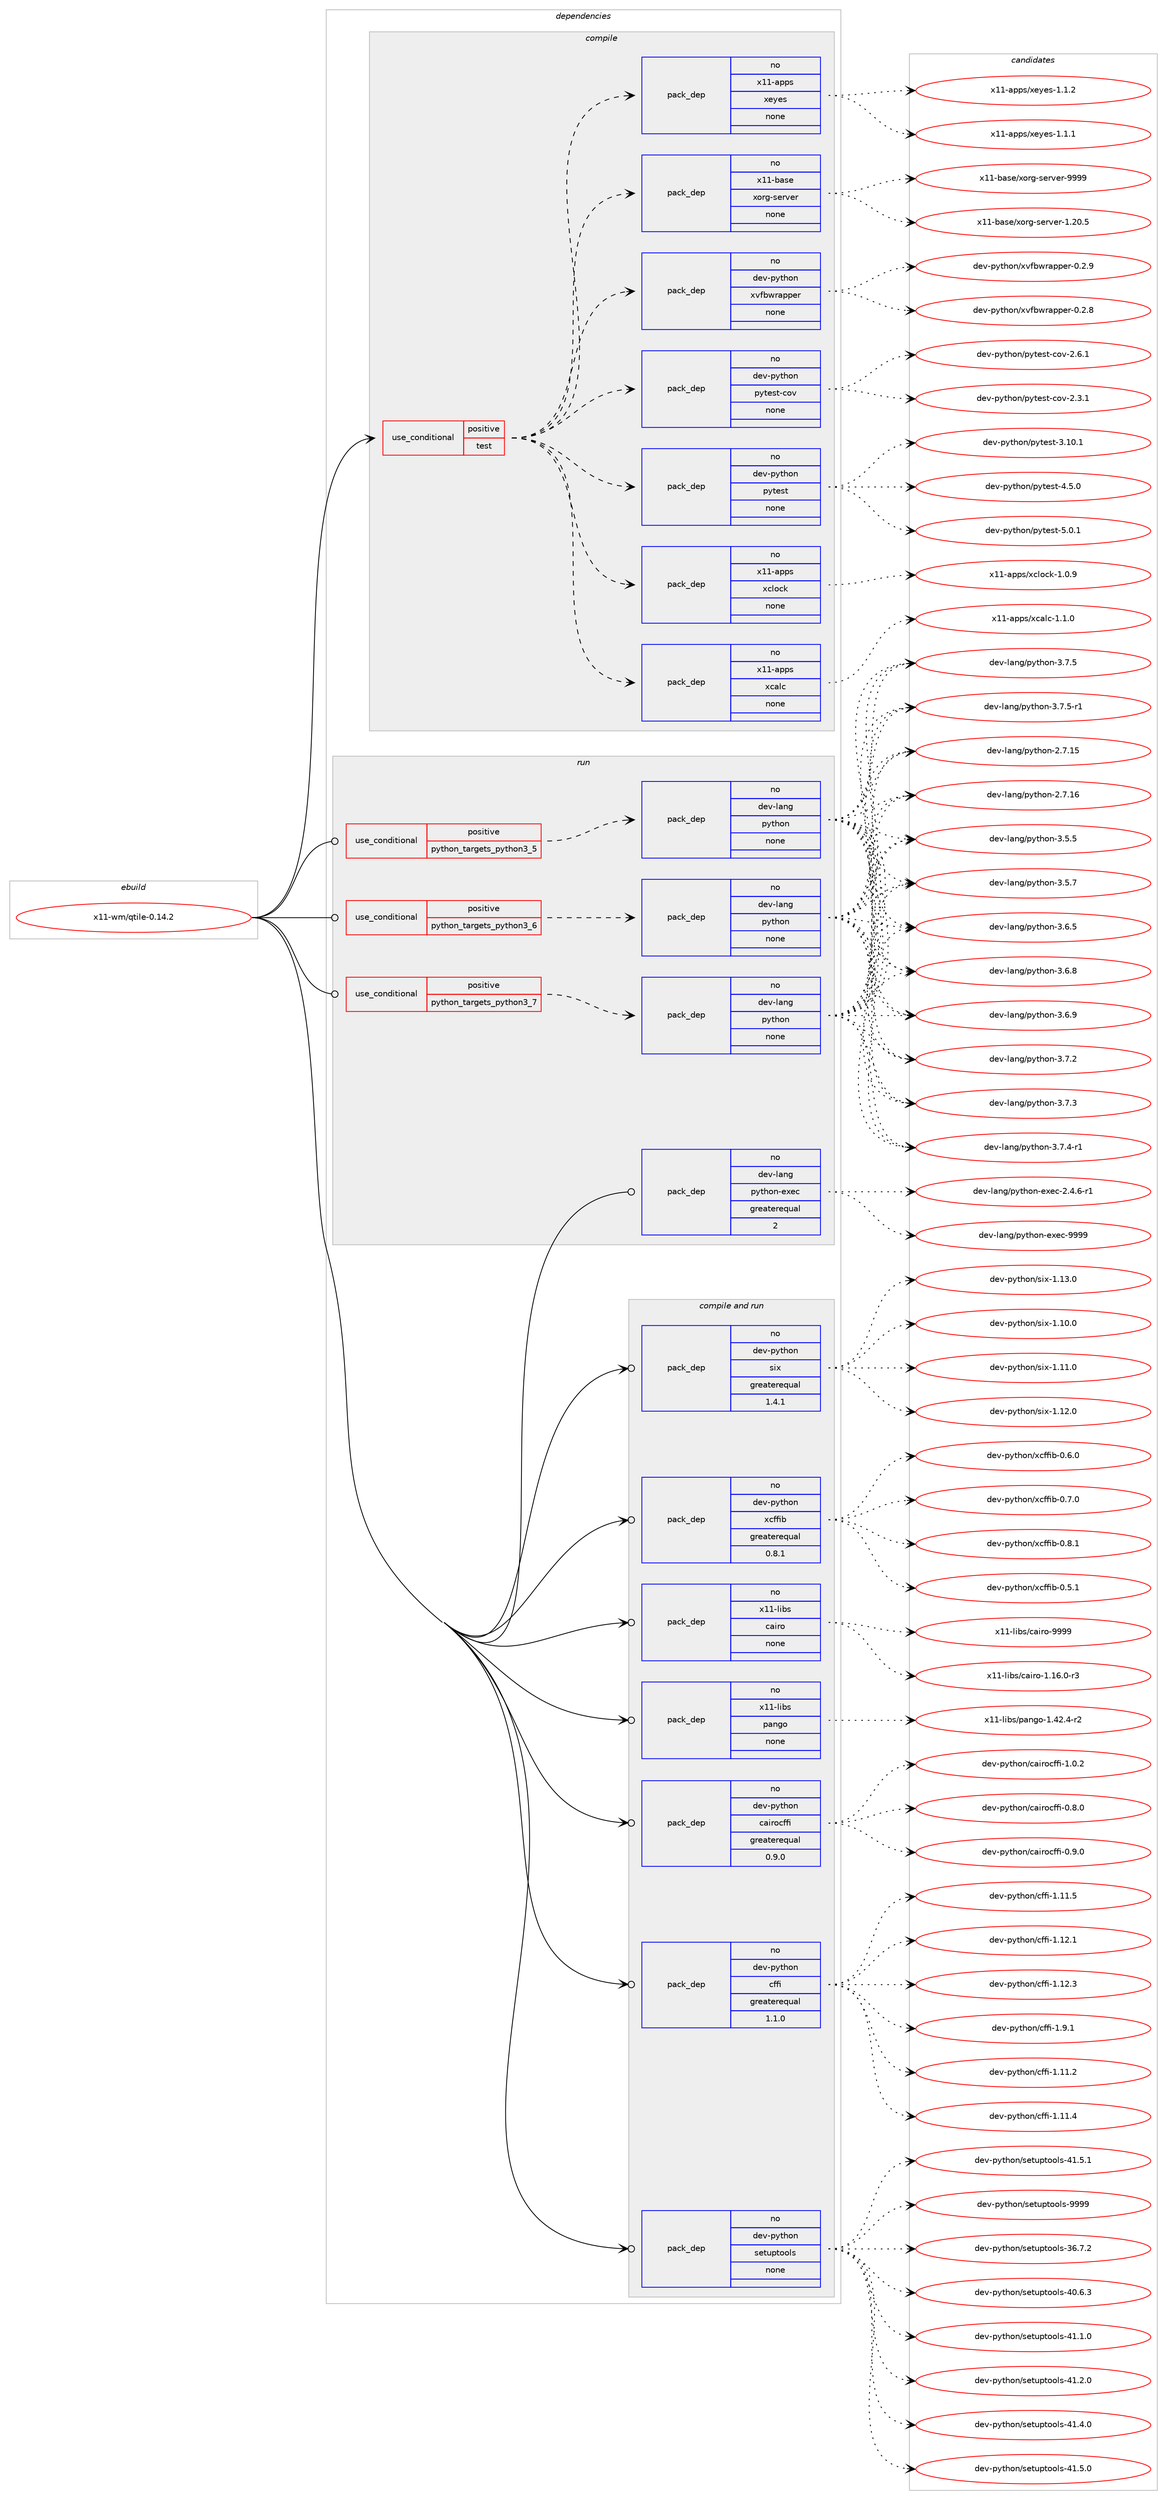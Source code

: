 digraph prolog {

# *************
# Graph options
# *************

newrank=true;
concentrate=true;
compound=true;
graph [rankdir=LR,fontname=Helvetica,fontsize=10,ranksep=1.5];#, ranksep=2.5, nodesep=0.2];
edge  [arrowhead=vee];
node  [fontname=Helvetica,fontsize=10];

# **********
# The ebuild
# **********

subgraph cluster_leftcol {
color=gray;
rank=same;
label=<<i>ebuild</i>>;
id [label="x11-wm/qtile-0.14.2", color=red, width=4, href="../x11-wm/qtile-0.14.2.svg"];
}

# ****************
# The dependencies
# ****************

subgraph cluster_midcol {
color=gray;
label=<<i>dependencies</i>>;
subgraph cluster_compile {
fillcolor="#eeeeee";
style=filled;
label=<<i>compile</i>>;
subgraph cond220734 {
dependency927100 [label=<<TABLE BORDER="0" CELLBORDER="1" CELLSPACING="0" CELLPADDING="4"><TR><TD ROWSPAN="3" CELLPADDING="10">use_conditional</TD></TR><TR><TD>positive</TD></TR><TR><TD>test</TD></TR></TABLE>>, shape=none, color=red];
subgraph pack689506 {
dependency927101 [label=<<TABLE BORDER="0" CELLBORDER="1" CELLSPACING="0" CELLPADDING="4" WIDTH="220"><TR><TD ROWSPAN="6" CELLPADDING="30">pack_dep</TD></TR><TR><TD WIDTH="110">no</TD></TR><TR><TD>dev-python</TD></TR><TR><TD>pytest</TD></TR><TR><TD>none</TD></TR><TR><TD></TD></TR></TABLE>>, shape=none, color=blue];
}
dependency927100:e -> dependency927101:w [weight=20,style="dashed",arrowhead="vee"];
subgraph pack689507 {
dependency927102 [label=<<TABLE BORDER="0" CELLBORDER="1" CELLSPACING="0" CELLPADDING="4" WIDTH="220"><TR><TD ROWSPAN="6" CELLPADDING="30">pack_dep</TD></TR><TR><TD WIDTH="110">no</TD></TR><TR><TD>dev-python</TD></TR><TR><TD>pytest-cov</TD></TR><TR><TD>none</TD></TR><TR><TD></TD></TR></TABLE>>, shape=none, color=blue];
}
dependency927100:e -> dependency927102:w [weight=20,style="dashed",arrowhead="vee"];
subgraph pack689508 {
dependency927103 [label=<<TABLE BORDER="0" CELLBORDER="1" CELLSPACING="0" CELLPADDING="4" WIDTH="220"><TR><TD ROWSPAN="6" CELLPADDING="30">pack_dep</TD></TR><TR><TD WIDTH="110">no</TD></TR><TR><TD>dev-python</TD></TR><TR><TD>xvfbwrapper</TD></TR><TR><TD>none</TD></TR><TR><TD></TD></TR></TABLE>>, shape=none, color=blue];
}
dependency927100:e -> dependency927103:w [weight=20,style="dashed",arrowhead="vee"];
subgraph pack689509 {
dependency927104 [label=<<TABLE BORDER="0" CELLBORDER="1" CELLSPACING="0" CELLPADDING="4" WIDTH="220"><TR><TD ROWSPAN="6" CELLPADDING="30">pack_dep</TD></TR><TR><TD WIDTH="110">no</TD></TR><TR><TD>x11-base</TD></TR><TR><TD>xorg-server</TD></TR><TR><TD>none</TD></TR><TR><TD></TD></TR></TABLE>>, shape=none, color=blue];
}
dependency927100:e -> dependency927104:w [weight=20,style="dashed",arrowhead="vee"];
subgraph pack689510 {
dependency927105 [label=<<TABLE BORDER="0" CELLBORDER="1" CELLSPACING="0" CELLPADDING="4" WIDTH="220"><TR><TD ROWSPAN="6" CELLPADDING="30">pack_dep</TD></TR><TR><TD WIDTH="110">no</TD></TR><TR><TD>x11-apps</TD></TR><TR><TD>xeyes</TD></TR><TR><TD>none</TD></TR><TR><TD></TD></TR></TABLE>>, shape=none, color=blue];
}
dependency927100:e -> dependency927105:w [weight=20,style="dashed",arrowhead="vee"];
subgraph pack689511 {
dependency927106 [label=<<TABLE BORDER="0" CELLBORDER="1" CELLSPACING="0" CELLPADDING="4" WIDTH="220"><TR><TD ROWSPAN="6" CELLPADDING="30">pack_dep</TD></TR><TR><TD WIDTH="110">no</TD></TR><TR><TD>x11-apps</TD></TR><TR><TD>xcalc</TD></TR><TR><TD>none</TD></TR><TR><TD></TD></TR></TABLE>>, shape=none, color=blue];
}
dependency927100:e -> dependency927106:w [weight=20,style="dashed",arrowhead="vee"];
subgraph pack689512 {
dependency927107 [label=<<TABLE BORDER="0" CELLBORDER="1" CELLSPACING="0" CELLPADDING="4" WIDTH="220"><TR><TD ROWSPAN="6" CELLPADDING="30">pack_dep</TD></TR><TR><TD WIDTH="110">no</TD></TR><TR><TD>x11-apps</TD></TR><TR><TD>xclock</TD></TR><TR><TD>none</TD></TR><TR><TD></TD></TR></TABLE>>, shape=none, color=blue];
}
dependency927100:e -> dependency927107:w [weight=20,style="dashed",arrowhead="vee"];
}
id:e -> dependency927100:w [weight=20,style="solid",arrowhead="vee"];
}
subgraph cluster_compileandrun {
fillcolor="#eeeeee";
style=filled;
label=<<i>compile and run</i>>;
subgraph pack689513 {
dependency927108 [label=<<TABLE BORDER="0" CELLBORDER="1" CELLSPACING="0" CELLPADDING="4" WIDTH="220"><TR><TD ROWSPAN="6" CELLPADDING="30">pack_dep</TD></TR><TR><TD WIDTH="110">no</TD></TR><TR><TD>dev-python</TD></TR><TR><TD>cairocffi</TD></TR><TR><TD>greaterequal</TD></TR><TR><TD>0.9.0</TD></TR></TABLE>>, shape=none, color=blue];
}
id:e -> dependency927108:w [weight=20,style="solid",arrowhead="odotvee"];
subgraph pack689514 {
dependency927109 [label=<<TABLE BORDER="0" CELLBORDER="1" CELLSPACING="0" CELLPADDING="4" WIDTH="220"><TR><TD ROWSPAN="6" CELLPADDING="30">pack_dep</TD></TR><TR><TD WIDTH="110">no</TD></TR><TR><TD>dev-python</TD></TR><TR><TD>cffi</TD></TR><TR><TD>greaterequal</TD></TR><TR><TD>1.1.0</TD></TR></TABLE>>, shape=none, color=blue];
}
id:e -> dependency927109:w [weight=20,style="solid",arrowhead="odotvee"];
subgraph pack689515 {
dependency927110 [label=<<TABLE BORDER="0" CELLBORDER="1" CELLSPACING="0" CELLPADDING="4" WIDTH="220"><TR><TD ROWSPAN="6" CELLPADDING="30">pack_dep</TD></TR><TR><TD WIDTH="110">no</TD></TR><TR><TD>dev-python</TD></TR><TR><TD>setuptools</TD></TR><TR><TD>none</TD></TR><TR><TD></TD></TR></TABLE>>, shape=none, color=blue];
}
id:e -> dependency927110:w [weight=20,style="solid",arrowhead="odotvee"];
subgraph pack689516 {
dependency927111 [label=<<TABLE BORDER="0" CELLBORDER="1" CELLSPACING="0" CELLPADDING="4" WIDTH="220"><TR><TD ROWSPAN="6" CELLPADDING="30">pack_dep</TD></TR><TR><TD WIDTH="110">no</TD></TR><TR><TD>dev-python</TD></TR><TR><TD>six</TD></TR><TR><TD>greaterequal</TD></TR><TR><TD>1.4.1</TD></TR></TABLE>>, shape=none, color=blue];
}
id:e -> dependency927111:w [weight=20,style="solid",arrowhead="odotvee"];
subgraph pack689517 {
dependency927112 [label=<<TABLE BORDER="0" CELLBORDER="1" CELLSPACING="0" CELLPADDING="4" WIDTH="220"><TR><TD ROWSPAN="6" CELLPADDING="30">pack_dep</TD></TR><TR><TD WIDTH="110">no</TD></TR><TR><TD>dev-python</TD></TR><TR><TD>xcffib</TD></TR><TR><TD>greaterequal</TD></TR><TR><TD>0.8.1</TD></TR></TABLE>>, shape=none, color=blue];
}
id:e -> dependency927112:w [weight=20,style="solid",arrowhead="odotvee"];
subgraph pack689518 {
dependency927113 [label=<<TABLE BORDER="0" CELLBORDER="1" CELLSPACING="0" CELLPADDING="4" WIDTH="220"><TR><TD ROWSPAN="6" CELLPADDING="30">pack_dep</TD></TR><TR><TD WIDTH="110">no</TD></TR><TR><TD>x11-libs</TD></TR><TR><TD>cairo</TD></TR><TR><TD>none</TD></TR><TR><TD></TD></TR></TABLE>>, shape=none, color=blue];
}
id:e -> dependency927113:w [weight=20,style="solid",arrowhead="odotvee"];
subgraph pack689519 {
dependency927114 [label=<<TABLE BORDER="0" CELLBORDER="1" CELLSPACING="0" CELLPADDING="4" WIDTH="220"><TR><TD ROWSPAN="6" CELLPADDING="30">pack_dep</TD></TR><TR><TD WIDTH="110">no</TD></TR><TR><TD>x11-libs</TD></TR><TR><TD>pango</TD></TR><TR><TD>none</TD></TR><TR><TD></TD></TR></TABLE>>, shape=none, color=blue];
}
id:e -> dependency927114:w [weight=20,style="solid",arrowhead="odotvee"];
}
subgraph cluster_run {
fillcolor="#eeeeee";
style=filled;
label=<<i>run</i>>;
subgraph cond220735 {
dependency927115 [label=<<TABLE BORDER="0" CELLBORDER="1" CELLSPACING="0" CELLPADDING="4"><TR><TD ROWSPAN="3" CELLPADDING="10">use_conditional</TD></TR><TR><TD>positive</TD></TR><TR><TD>python_targets_python3_5</TD></TR></TABLE>>, shape=none, color=red];
subgraph pack689520 {
dependency927116 [label=<<TABLE BORDER="0" CELLBORDER="1" CELLSPACING="0" CELLPADDING="4" WIDTH="220"><TR><TD ROWSPAN="6" CELLPADDING="30">pack_dep</TD></TR><TR><TD WIDTH="110">no</TD></TR><TR><TD>dev-lang</TD></TR><TR><TD>python</TD></TR><TR><TD>none</TD></TR><TR><TD></TD></TR></TABLE>>, shape=none, color=blue];
}
dependency927115:e -> dependency927116:w [weight=20,style="dashed",arrowhead="vee"];
}
id:e -> dependency927115:w [weight=20,style="solid",arrowhead="odot"];
subgraph cond220736 {
dependency927117 [label=<<TABLE BORDER="0" CELLBORDER="1" CELLSPACING="0" CELLPADDING="4"><TR><TD ROWSPAN="3" CELLPADDING="10">use_conditional</TD></TR><TR><TD>positive</TD></TR><TR><TD>python_targets_python3_6</TD></TR></TABLE>>, shape=none, color=red];
subgraph pack689521 {
dependency927118 [label=<<TABLE BORDER="0" CELLBORDER="1" CELLSPACING="0" CELLPADDING="4" WIDTH="220"><TR><TD ROWSPAN="6" CELLPADDING="30">pack_dep</TD></TR><TR><TD WIDTH="110">no</TD></TR><TR><TD>dev-lang</TD></TR><TR><TD>python</TD></TR><TR><TD>none</TD></TR><TR><TD></TD></TR></TABLE>>, shape=none, color=blue];
}
dependency927117:e -> dependency927118:w [weight=20,style="dashed",arrowhead="vee"];
}
id:e -> dependency927117:w [weight=20,style="solid",arrowhead="odot"];
subgraph cond220737 {
dependency927119 [label=<<TABLE BORDER="0" CELLBORDER="1" CELLSPACING="0" CELLPADDING="4"><TR><TD ROWSPAN="3" CELLPADDING="10">use_conditional</TD></TR><TR><TD>positive</TD></TR><TR><TD>python_targets_python3_7</TD></TR></TABLE>>, shape=none, color=red];
subgraph pack689522 {
dependency927120 [label=<<TABLE BORDER="0" CELLBORDER="1" CELLSPACING="0" CELLPADDING="4" WIDTH="220"><TR><TD ROWSPAN="6" CELLPADDING="30">pack_dep</TD></TR><TR><TD WIDTH="110">no</TD></TR><TR><TD>dev-lang</TD></TR><TR><TD>python</TD></TR><TR><TD>none</TD></TR><TR><TD></TD></TR></TABLE>>, shape=none, color=blue];
}
dependency927119:e -> dependency927120:w [weight=20,style="dashed",arrowhead="vee"];
}
id:e -> dependency927119:w [weight=20,style="solid",arrowhead="odot"];
subgraph pack689523 {
dependency927121 [label=<<TABLE BORDER="0" CELLBORDER="1" CELLSPACING="0" CELLPADDING="4" WIDTH="220"><TR><TD ROWSPAN="6" CELLPADDING="30">pack_dep</TD></TR><TR><TD WIDTH="110">no</TD></TR><TR><TD>dev-lang</TD></TR><TR><TD>python-exec</TD></TR><TR><TD>greaterequal</TD></TR><TR><TD>2</TD></TR></TABLE>>, shape=none, color=blue];
}
id:e -> dependency927121:w [weight=20,style="solid",arrowhead="odot"];
}
}

# **************
# The candidates
# **************

subgraph cluster_choices {
rank=same;
color=gray;
label=<<i>candidates</i>>;

subgraph choice689506 {
color=black;
nodesep=1;
choice100101118451121211161041111104711212111610111511645514649484649 [label="dev-python/pytest-3.10.1", color=red, width=4,href="../dev-python/pytest-3.10.1.svg"];
choice1001011184511212111610411111047112121116101115116455246534648 [label="dev-python/pytest-4.5.0", color=red, width=4,href="../dev-python/pytest-4.5.0.svg"];
choice1001011184511212111610411111047112121116101115116455346484649 [label="dev-python/pytest-5.0.1", color=red, width=4,href="../dev-python/pytest-5.0.1.svg"];
dependency927101:e -> choice100101118451121211161041111104711212111610111511645514649484649:w [style=dotted,weight="100"];
dependency927101:e -> choice1001011184511212111610411111047112121116101115116455246534648:w [style=dotted,weight="100"];
dependency927101:e -> choice1001011184511212111610411111047112121116101115116455346484649:w [style=dotted,weight="100"];
}
subgraph choice689507 {
color=black;
nodesep=1;
choice10010111845112121116104111110471121211161011151164599111118455046514649 [label="dev-python/pytest-cov-2.3.1", color=red, width=4,href="../dev-python/pytest-cov-2.3.1.svg"];
choice10010111845112121116104111110471121211161011151164599111118455046544649 [label="dev-python/pytest-cov-2.6.1", color=red, width=4,href="../dev-python/pytest-cov-2.6.1.svg"];
dependency927102:e -> choice10010111845112121116104111110471121211161011151164599111118455046514649:w [style=dotted,weight="100"];
dependency927102:e -> choice10010111845112121116104111110471121211161011151164599111118455046544649:w [style=dotted,weight="100"];
}
subgraph choice689508 {
color=black;
nodesep=1;
choice10010111845112121116104111110471201181029811911497112112101114454846504656 [label="dev-python/xvfbwrapper-0.2.8", color=red, width=4,href="../dev-python/xvfbwrapper-0.2.8.svg"];
choice10010111845112121116104111110471201181029811911497112112101114454846504657 [label="dev-python/xvfbwrapper-0.2.9", color=red, width=4,href="../dev-python/xvfbwrapper-0.2.9.svg"];
dependency927103:e -> choice10010111845112121116104111110471201181029811911497112112101114454846504656:w [style=dotted,weight="100"];
dependency927103:e -> choice10010111845112121116104111110471201181029811911497112112101114454846504657:w [style=dotted,weight="100"];
}
subgraph choice689509 {
color=black;
nodesep=1;
choice1204949459897115101471201111141034511510111411810111445494650484653 [label="x11-base/xorg-server-1.20.5", color=red, width=4,href="../x11-base/xorg-server-1.20.5.svg"];
choice120494945989711510147120111114103451151011141181011144557575757 [label="x11-base/xorg-server-9999", color=red, width=4,href="../x11-base/xorg-server-9999.svg"];
dependency927104:e -> choice1204949459897115101471201111141034511510111411810111445494650484653:w [style=dotted,weight="100"];
dependency927104:e -> choice120494945989711510147120111114103451151011141181011144557575757:w [style=dotted,weight="100"];
}
subgraph choice689510 {
color=black;
nodesep=1;
choice1204949459711211211547120101121101115454946494649 [label="x11-apps/xeyes-1.1.1", color=red, width=4,href="../x11-apps/xeyes-1.1.1.svg"];
choice1204949459711211211547120101121101115454946494650 [label="x11-apps/xeyes-1.1.2", color=red, width=4,href="../x11-apps/xeyes-1.1.2.svg"];
dependency927105:e -> choice1204949459711211211547120101121101115454946494649:w [style=dotted,weight="100"];
dependency927105:e -> choice1204949459711211211547120101121101115454946494650:w [style=dotted,weight="100"];
}
subgraph choice689511 {
color=black;
nodesep=1;
choice1204949459711211211547120999710899454946494648 [label="x11-apps/xcalc-1.1.0", color=red, width=4,href="../x11-apps/xcalc-1.1.0.svg"];
dependency927106:e -> choice1204949459711211211547120999710899454946494648:w [style=dotted,weight="100"];
}
subgraph choice689512 {
color=black;
nodesep=1;
choice12049494597112112115471209910811199107454946484657 [label="x11-apps/xclock-1.0.9", color=red, width=4,href="../x11-apps/xclock-1.0.9.svg"];
dependency927107:e -> choice12049494597112112115471209910811199107454946484657:w [style=dotted,weight="100"];
}
subgraph choice689513 {
color=black;
nodesep=1;
choice1001011184511212111610411111047999710511411199102102105454846564648 [label="dev-python/cairocffi-0.8.0", color=red, width=4,href="../dev-python/cairocffi-0.8.0.svg"];
choice1001011184511212111610411111047999710511411199102102105454846574648 [label="dev-python/cairocffi-0.9.0", color=red, width=4,href="../dev-python/cairocffi-0.9.0.svg"];
choice1001011184511212111610411111047999710511411199102102105454946484650 [label="dev-python/cairocffi-1.0.2", color=red, width=4,href="../dev-python/cairocffi-1.0.2.svg"];
dependency927108:e -> choice1001011184511212111610411111047999710511411199102102105454846564648:w [style=dotted,weight="100"];
dependency927108:e -> choice1001011184511212111610411111047999710511411199102102105454846574648:w [style=dotted,weight="100"];
dependency927108:e -> choice1001011184511212111610411111047999710511411199102102105454946484650:w [style=dotted,weight="100"];
}
subgraph choice689514 {
color=black;
nodesep=1;
choice10010111845112121116104111110479910210210545494649494650 [label="dev-python/cffi-1.11.2", color=red, width=4,href="../dev-python/cffi-1.11.2.svg"];
choice10010111845112121116104111110479910210210545494649494652 [label="dev-python/cffi-1.11.4", color=red, width=4,href="../dev-python/cffi-1.11.4.svg"];
choice10010111845112121116104111110479910210210545494649494653 [label="dev-python/cffi-1.11.5", color=red, width=4,href="../dev-python/cffi-1.11.5.svg"];
choice10010111845112121116104111110479910210210545494649504649 [label="dev-python/cffi-1.12.1", color=red, width=4,href="../dev-python/cffi-1.12.1.svg"];
choice10010111845112121116104111110479910210210545494649504651 [label="dev-python/cffi-1.12.3", color=red, width=4,href="../dev-python/cffi-1.12.3.svg"];
choice100101118451121211161041111104799102102105454946574649 [label="dev-python/cffi-1.9.1", color=red, width=4,href="../dev-python/cffi-1.9.1.svg"];
dependency927109:e -> choice10010111845112121116104111110479910210210545494649494650:w [style=dotted,weight="100"];
dependency927109:e -> choice10010111845112121116104111110479910210210545494649494652:w [style=dotted,weight="100"];
dependency927109:e -> choice10010111845112121116104111110479910210210545494649494653:w [style=dotted,weight="100"];
dependency927109:e -> choice10010111845112121116104111110479910210210545494649504649:w [style=dotted,weight="100"];
dependency927109:e -> choice10010111845112121116104111110479910210210545494649504651:w [style=dotted,weight="100"];
dependency927109:e -> choice100101118451121211161041111104799102102105454946574649:w [style=dotted,weight="100"];
}
subgraph choice689515 {
color=black;
nodesep=1;
choice100101118451121211161041111104711510111611711211611111110811545515446554650 [label="dev-python/setuptools-36.7.2", color=red, width=4,href="../dev-python/setuptools-36.7.2.svg"];
choice100101118451121211161041111104711510111611711211611111110811545524846544651 [label="dev-python/setuptools-40.6.3", color=red, width=4,href="../dev-python/setuptools-40.6.3.svg"];
choice100101118451121211161041111104711510111611711211611111110811545524946494648 [label="dev-python/setuptools-41.1.0", color=red, width=4,href="../dev-python/setuptools-41.1.0.svg"];
choice100101118451121211161041111104711510111611711211611111110811545524946504648 [label="dev-python/setuptools-41.2.0", color=red, width=4,href="../dev-python/setuptools-41.2.0.svg"];
choice100101118451121211161041111104711510111611711211611111110811545524946524648 [label="dev-python/setuptools-41.4.0", color=red, width=4,href="../dev-python/setuptools-41.4.0.svg"];
choice100101118451121211161041111104711510111611711211611111110811545524946534648 [label="dev-python/setuptools-41.5.0", color=red, width=4,href="../dev-python/setuptools-41.5.0.svg"];
choice100101118451121211161041111104711510111611711211611111110811545524946534649 [label="dev-python/setuptools-41.5.1", color=red, width=4,href="../dev-python/setuptools-41.5.1.svg"];
choice10010111845112121116104111110471151011161171121161111111081154557575757 [label="dev-python/setuptools-9999", color=red, width=4,href="../dev-python/setuptools-9999.svg"];
dependency927110:e -> choice100101118451121211161041111104711510111611711211611111110811545515446554650:w [style=dotted,weight="100"];
dependency927110:e -> choice100101118451121211161041111104711510111611711211611111110811545524846544651:w [style=dotted,weight="100"];
dependency927110:e -> choice100101118451121211161041111104711510111611711211611111110811545524946494648:w [style=dotted,weight="100"];
dependency927110:e -> choice100101118451121211161041111104711510111611711211611111110811545524946504648:w [style=dotted,weight="100"];
dependency927110:e -> choice100101118451121211161041111104711510111611711211611111110811545524946524648:w [style=dotted,weight="100"];
dependency927110:e -> choice100101118451121211161041111104711510111611711211611111110811545524946534648:w [style=dotted,weight="100"];
dependency927110:e -> choice100101118451121211161041111104711510111611711211611111110811545524946534649:w [style=dotted,weight="100"];
dependency927110:e -> choice10010111845112121116104111110471151011161171121161111111081154557575757:w [style=dotted,weight="100"];
}
subgraph choice689516 {
color=black;
nodesep=1;
choice100101118451121211161041111104711510512045494649484648 [label="dev-python/six-1.10.0", color=red, width=4,href="../dev-python/six-1.10.0.svg"];
choice100101118451121211161041111104711510512045494649494648 [label="dev-python/six-1.11.0", color=red, width=4,href="../dev-python/six-1.11.0.svg"];
choice100101118451121211161041111104711510512045494649504648 [label="dev-python/six-1.12.0", color=red, width=4,href="../dev-python/six-1.12.0.svg"];
choice100101118451121211161041111104711510512045494649514648 [label="dev-python/six-1.13.0", color=red, width=4,href="../dev-python/six-1.13.0.svg"];
dependency927111:e -> choice100101118451121211161041111104711510512045494649484648:w [style=dotted,weight="100"];
dependency927111:e -> choice100101118451121211161041111104711510512045494649494648:w [style=dotted,weight="100"];
dependency927111:e -> choice100101118451121211161041111104711510512045494649504648:w [style=dotted,weight="100"];
dependency927111:e -> choice100101118451121211161041111104711510512045494649514648:w [style=dotted,weight="100"];
}
subgraph choice689517 {
color=black;
nodesep=1;
choice10010111845112121116104111110471209910210210598454846534649 [label="dev-python/xcffib-0.5.1", color=red, width=4,href="../dev-python/xcffib-0.5.1.svg"];
choice10010111845112121116104111110471209910210210598454846544648 [label="dev-python/xcffib-0.6.0", color=red, width=4,href="../dev-python/xcffib-0.6.0.svg"];
choice10010111845112121116104111110471209910210210598454846554648 [label="dev-python/xcffib-0.7.0", color=red, width=4,href="../dev-python/xcffib-0.7.0.svg"];
choice10010111845112121116104111110471209910210210598454846564649 [label="dev-python/xcffib-0.8.1", color=red, width=4,href="../dev-python/xcffib-0.8.1.svg"];
dependency927112:e -> choice10010111845112121116104111110471209910210210598454846534649:w [style=dotted,weight="100"];
dependency927112:e -> choice10010111845112121116104111110471209910210210598454846544648:w [style=dotted,weight="100"];
dependency927112:e -> choice10010111845112121116104111110471209910210210598454846554648:w [style=dotted,weight="100"];
dependency927112:e -> choice10010111845112121116104111110471209910210210598454846564649:w [style=dotted,weight="100"];
}
subgraph choice689518 {
color=black;
nodesep=1;
choice12049494510810598115479997105114111454946495446484511451 [label="x11-libs/cairo-1.16.0-r3", color=red, width=4,href="../x11-libs/cairo-1.16.0-r3.svg"];
choice120494945108105981154799971051141114557575757 [label="x11-libs/cairo-9999", color=red, width=4,href="../x11-libs/cairo-9999.svg"];
dependency927113:e -> choice12049494510810598115479997105114111454946495446484511451:w [style=dotted,weight="100"];
dependency927113:e -> choice120494945108105981154799971051141114557575757:w [style=dotted,weight="100"];
}
subgraph choice689519 {
color=black;
nodesep=1;
choice120494945108105981154711297110103111454946525046524511450 [label="x11-libs/pango-1.42.4-r2", color=red, width=4,href="../x11-libs/pango-1.42.4-r2.svg"];
dependency927114:e -> choice120494945108105981154711297110103111454946525046524511450:w [style=dotted,weight="100"];
}
subgraph choice689520 {
color=black;
nodesep=1;
choice10010111845108971101034711212111610411111045504655464953 [label="dev-lang/python-2.7.15", color=red, width=4,href="../dev-lang/python-2.7.15.svg"];
choice10010111845108971101034711212111610411111045504655464954 [label="dev-lang/python-2.7.16", color=red, width=4,href="../dev-lang/python-2.7.16.svg"];
choice100101118451089711010347112121116104111110455146534653 [label="dev-lang/python-3.5.5", color=red, width=4,href="../dev-lang/python-3.5.5.svg"];
choice100101118451089711010347112121116104111110455146534655 [label="dev-lang/python-3.5.7", color=red, width=4,href="../dev-lang/python-3.5.7.svg"];
choice100101118451089711010347112121116104111110455146544653 [label="dev-lang/python-3.6.5", color=red, width=4,href="../dev-lang/python-3.6.5.svg"];
choice100101118451089711010347112121116104111110455146544656 [label="dev-lang/python-3.6.8", color=red, width=4,href="../dev-lang/python-3.6.8.svg"];
choice100101118451089711010347112121116104111110455146544657 [label="dev-lang/python-3.6.9", color=red, width=4,href="../dev-lang/python-3.6.9.svg"];
choice100101118451089711010347112121116104111110455146554650 [label="dev-lang/python-3.7.2", color=red, width=4,href="../dev-lang/python-3.7.2.svg"];
choice100101118451089711010347112121116104111110455146554651 [label="dev-lang/python-3.7.3", color=red, width=4,href="../dev-lang/python-3.7.3.svg"];
choice1001011184510897110103471121211161041111104551465546524511449 [label="dev-lang/python-3.7.4-r1", color=red, width=4,href="../dev-lang/python-3.7.4-r1.svg"];
choice100101118451089711010347112121116104111110455146554653 [label="dev-lang/python-3.7.5", color=red, width=4,href="../dev-lang/python-3.7.5.svg"];
choice1001011184510897110103471121211161041111104551465546534511449 [label="dev-lang/python-3.7.5-r1", color=red, width=4,href="../dev-lang/python-3.7.5-r1.svg"];
dependency927116:e -> choice10010111845108971101034711212111610411111045504655464953:w [style=dotted,weight="100"];
dependency927116:e -> choice10010111845108971101034711212111610411111045504655464954:w [style=dotted,weight="100"];
dependency927116:e -> choice100101118451089711010347112121116104111110455146534653:w [style=dotted,weight="100"];
dependency927116:e -> choice100101118451089711010347112121116104111110455146534655:w [style=dotted,weight="100"];
dependency927116:e -> choice100101118451089711010347112121116104111110455146544653:w [style=dotted,weight="100"];
dependency927116:e -> choice100101118451089711010347112121116104111110455146544656:w [style=dotted,weight="100"];
dependency927116:e -> choice100101118451089711010347112121116104111110455146544657:w [style=dotted,weight="100"];
dependency927116:e -> choice100101118451089711010347112121116104111110455146554650:w [style=dotted,weight="100"];
dependency927116:e -> choice100101118451089711010347112121116104111110455146554651:w [style=dotted,weight="100"];
dependency927116:e -> choice1001011184510897110103471121211161041111104551465546524511449:w [style=dotted,weight="100"];
dependency927116:e -> choice100101118451089711010347112121116104111110455146554653:w [style=dotted,weight="100"];
dependency927116:e -> choice1001011184510897110103471121211161041111104551465546534511449:w [style=dotted,weight="100"];
}
subgraph choice689521 {
color=black;
nodesep=1;
choice10010111845108971101034711212111610411111045504655464953 [label="dev-lang/python-2.7.15", color=red, width=4,href="../dev-lang/python-2.7.15.svg"];
choice10010111845108971101034711212111610411111045504655464954 [label="dev-lang/python-2.7.16", color=red, width=4,href="../dev-lang/python-2.7.16.svg"];
choice100101118451089711010347112121116104111110455146534653 [label="dev-lang/python-3.5.5", color=red, width=4,href="../dev-lang/python-3.5.5.svg"];
choice100101118451089711010347112121116104111110455146534655 [label="dev-lang/python-3.5.7", color=red, width=4,href="../dev-lang/python-3.5.7.svg"];
choice100101118451089711010347112121116104111110455146544653 [label="dev-lang/python-3.6.5", color=red, width=4,href="../dev-lang/python-3.6.5.svg"];
choice100101118451089711010347112121116104111110455146544656 [label="dev-lang/python-3.6.8", color=red, width=4,href="../dev-lang/python-3.6.8.svg"];
choice100101118451089711010347112121116104111110455146544657 [label="dev-lang/python-3.6.9", color=red, width=4,href="../dev-lang/python-3.6.9.svg"];
choice100101118451089711010347112121116104111110455146554650 [label="dev-lang/python-3.7.2", color=red, width=4,href="../dev-lang/python-3.7.2.svg"];
choice100101118451089711010347112121116104111110455146554651 [label="dev-lang/python-3.7.3", color=red, width=4,href="../dev-lang/python-3.7.3.svg"];
choice1001011184510897110103471121211161041111104551465546524511449 [label="dev-lang/python-3.7.4-r1", color=red, width=4,href="../dev-lang/python-3.7.4-r1.svg"];
choice100101118451089711010347112121116104111110455146554653 [label="dev-lang/python-3.7.5", color=red, width=4,href="../dev-lang/python-3.7.5.svg"];
choice1001011184510897110103471121211161041111104551465546534511449 [label="dev-lang/python-3.7.5-r1", color=red, width=4,href="../dev-lang/python-3.7.5-r1.svg"];
dependency927118:e -> choice10010111845108971101034711212111610411111045504655464953:w [style=dotted,weight="100"];
dependency927118:e -> choice10010111845108971101034711212111610411111045504655464954:w [style=dotted,weight="100"];
dependency927118:e -> choice100101118451089711010347112121116104111110455146534653:w [style=dotted,weight="100"];
dependency927118:e -> choice100101118451089711010347112121116104111110455146534655:w [style=dotted,weight="100"];
dependency927118:e -> choice100101118451089711010347112121116104111110455146544653:w [style=dotted,weight="100"];
dependency927118:e -> choice100101118451089711010347112121116104111110455146544656:w [style=dotted,weight="100"];
dependency927118:e -> choice100101118451089711010347112121116104111110455146544657:w [style=dotted,weight="100"];
dependency927118:e -> choice100101118451089711010347112121116104111110455146554650:w [style=dotted,weight="100"];
dependency927118:e -> choice100101118451089711010347112121116104111110455146554651:w [style=dotted,weight="100"];
dependency927118:e -> choice1001011184510897110103471121211161041111104551465546524511449:w [style=dotted,weight="100"];
dependency927118:e -> choice100101118451089711010347112121116104111110455146554653:w [style=dotted,weight="100"];
dependency927118:e -> choice1001011184510897110103471121211161041111104551465546534511449:w [style=dotted,weight="100"];
}
subgraph choice689522 {
color=black;
nodesep=1;
choice10010111845108971101034711212111610411111045504655464953 [label="dev-lang/python-2.7.15", color=red, width=4,href="../dev-lang/python-2.7.15.svg"];
choice10010111845108971101034711212111610411111045504655464954 [label="dev-lang/python-2.7.16", color=red, width=4,href="../dev-lang/python-2.7.16.svg"];
choice100101118451089711010347112121116104111110455146534653 [label="dev-lang/python-3.5.5", color=red, width=4,href="../dev-lang/python-3.5.5.svg"];
choice100101118451089711010347112121116104111110455146534655 [label="dev-lang/python-3.5.7", color=red, width=4,href="../dev-lang/python-3.5.7.svg"];
choice100101118451089711010347112121116104111110455146544653 [label="dev-lang/python-3.6.5", color=red, width=4,href="../dev-lang/python-3.6.5.svg"];
choice100101118451089711010347112121116104111110455146544656 [label="dev-lang/python-3.6.8", color=red, width=4,href="../dev-lang/python-3.6.8.svg"];
choice100101118451089711010347112121116104111110455146544657 [label="dev-lang/python-3.6.9", color=red, width=4,href="../dev-lang/python-3.6.9.svg"];
choice100101118451089711010347112121116104111110455146554650 [label="dev-lang/python-3.7.2", color=red, width=4,href="../dev-lang/python-3.7.2.svg"];
choice100101118451089711010347112121116104111110455146554651 [label="dev-lang/python-3.7.3", color=red, width=4,href="../dev-lang/python-3.7.3.svg"];
choice1001011184510897110103471121211161041111104551465546524511449 [label="dev-lang/python-3.7.4-r1", color=red, width=4,href="../dev-lang/python-3.7.4-r1.svg"];
choice100101118451089711010347112121116104111110455146554653 [label="dev-lang/python-3.7.5", color=red, width=4,href="../dev-lang/python-3.7.5.svg"];
choice1001011184510897110103471121211161041111104551465546534511449 [label="dev-lang/python-3.7.5-r1", color=red, width=4,href="../dev-lang/python-3.7.5-r1.svg"];
dependency927120:e -> choice10010111845108971101034711212111610411111045504655464953:w [style=dotted,weight="100"];
dependency927120:e -> choice10010111845108971101034711212111610411111045504655464954:w [style=dotted,weight="100"];
dependency927120:e -> choice100101118451089711010347112121116104111110455146534653:w [style=dotted,weight="100"];
dependency927120:e -> choice100101118451089711010347112121116104111110455146534655:w [style=dotted,weight="100"];
dependency927120:e -> choice100101118451089711010347112121116104111110455146544653:w [style=dotted,weight="100"];
dependency927120:e -> choice100101118451089711010347112121116104111110455146544656:w [style=dotted,weight="100"];
dependency927120:e -> choice100101118451089711010347112121116104111110455146544657:w [style=dotted,weight="100"];
dependency927120:e -> choice100101118451089711010347112121116104111110455146554650:w [style=dotted,weight="100"];
dependency927120:e -> choice100101118451089711010347112121116104111110455146554651:w [style=dotted,weight="100"];
dependency927120:e -> choice1001011184510897110103471121211161041111104551465546524511449:w [style=dotted,weight="100"];
dependency927120:e -> choice100101118451089711010347112121116104111110455146554653:w [style=dotted,weight="100"];
dependency927120:e -> choice1001011184510897110103471121211161041111104551465546534511449:w [style=dotted,weight="100"];
}
subgraph choice689523 {
color=black;
nodesep=1;
choice10010111845108971101034711212111610411111045101120101994550465246544511449 [label="dev-lang/python-exec-2.4.6-r1", color=red, width=4,href="../dev-lang/python-exec-2.4.6-r1.svg"];
choice10010111845108971101034711212111610411111045101120101994557575757 [label="dev-lang/python-exec-9999", color=red, width=4,href="../dev-lang/python-exec-9999.svg"];
dependency927121:e -> choice10010111845108971101034711212111610411111045101120101994550465246544511449:w [style=dotted,weight="100"];
dependency927121:e -> choice10010111845108971101034711212111610411111045101120101994557575757:w [style=dotted,weight="100"];
}
}

}
